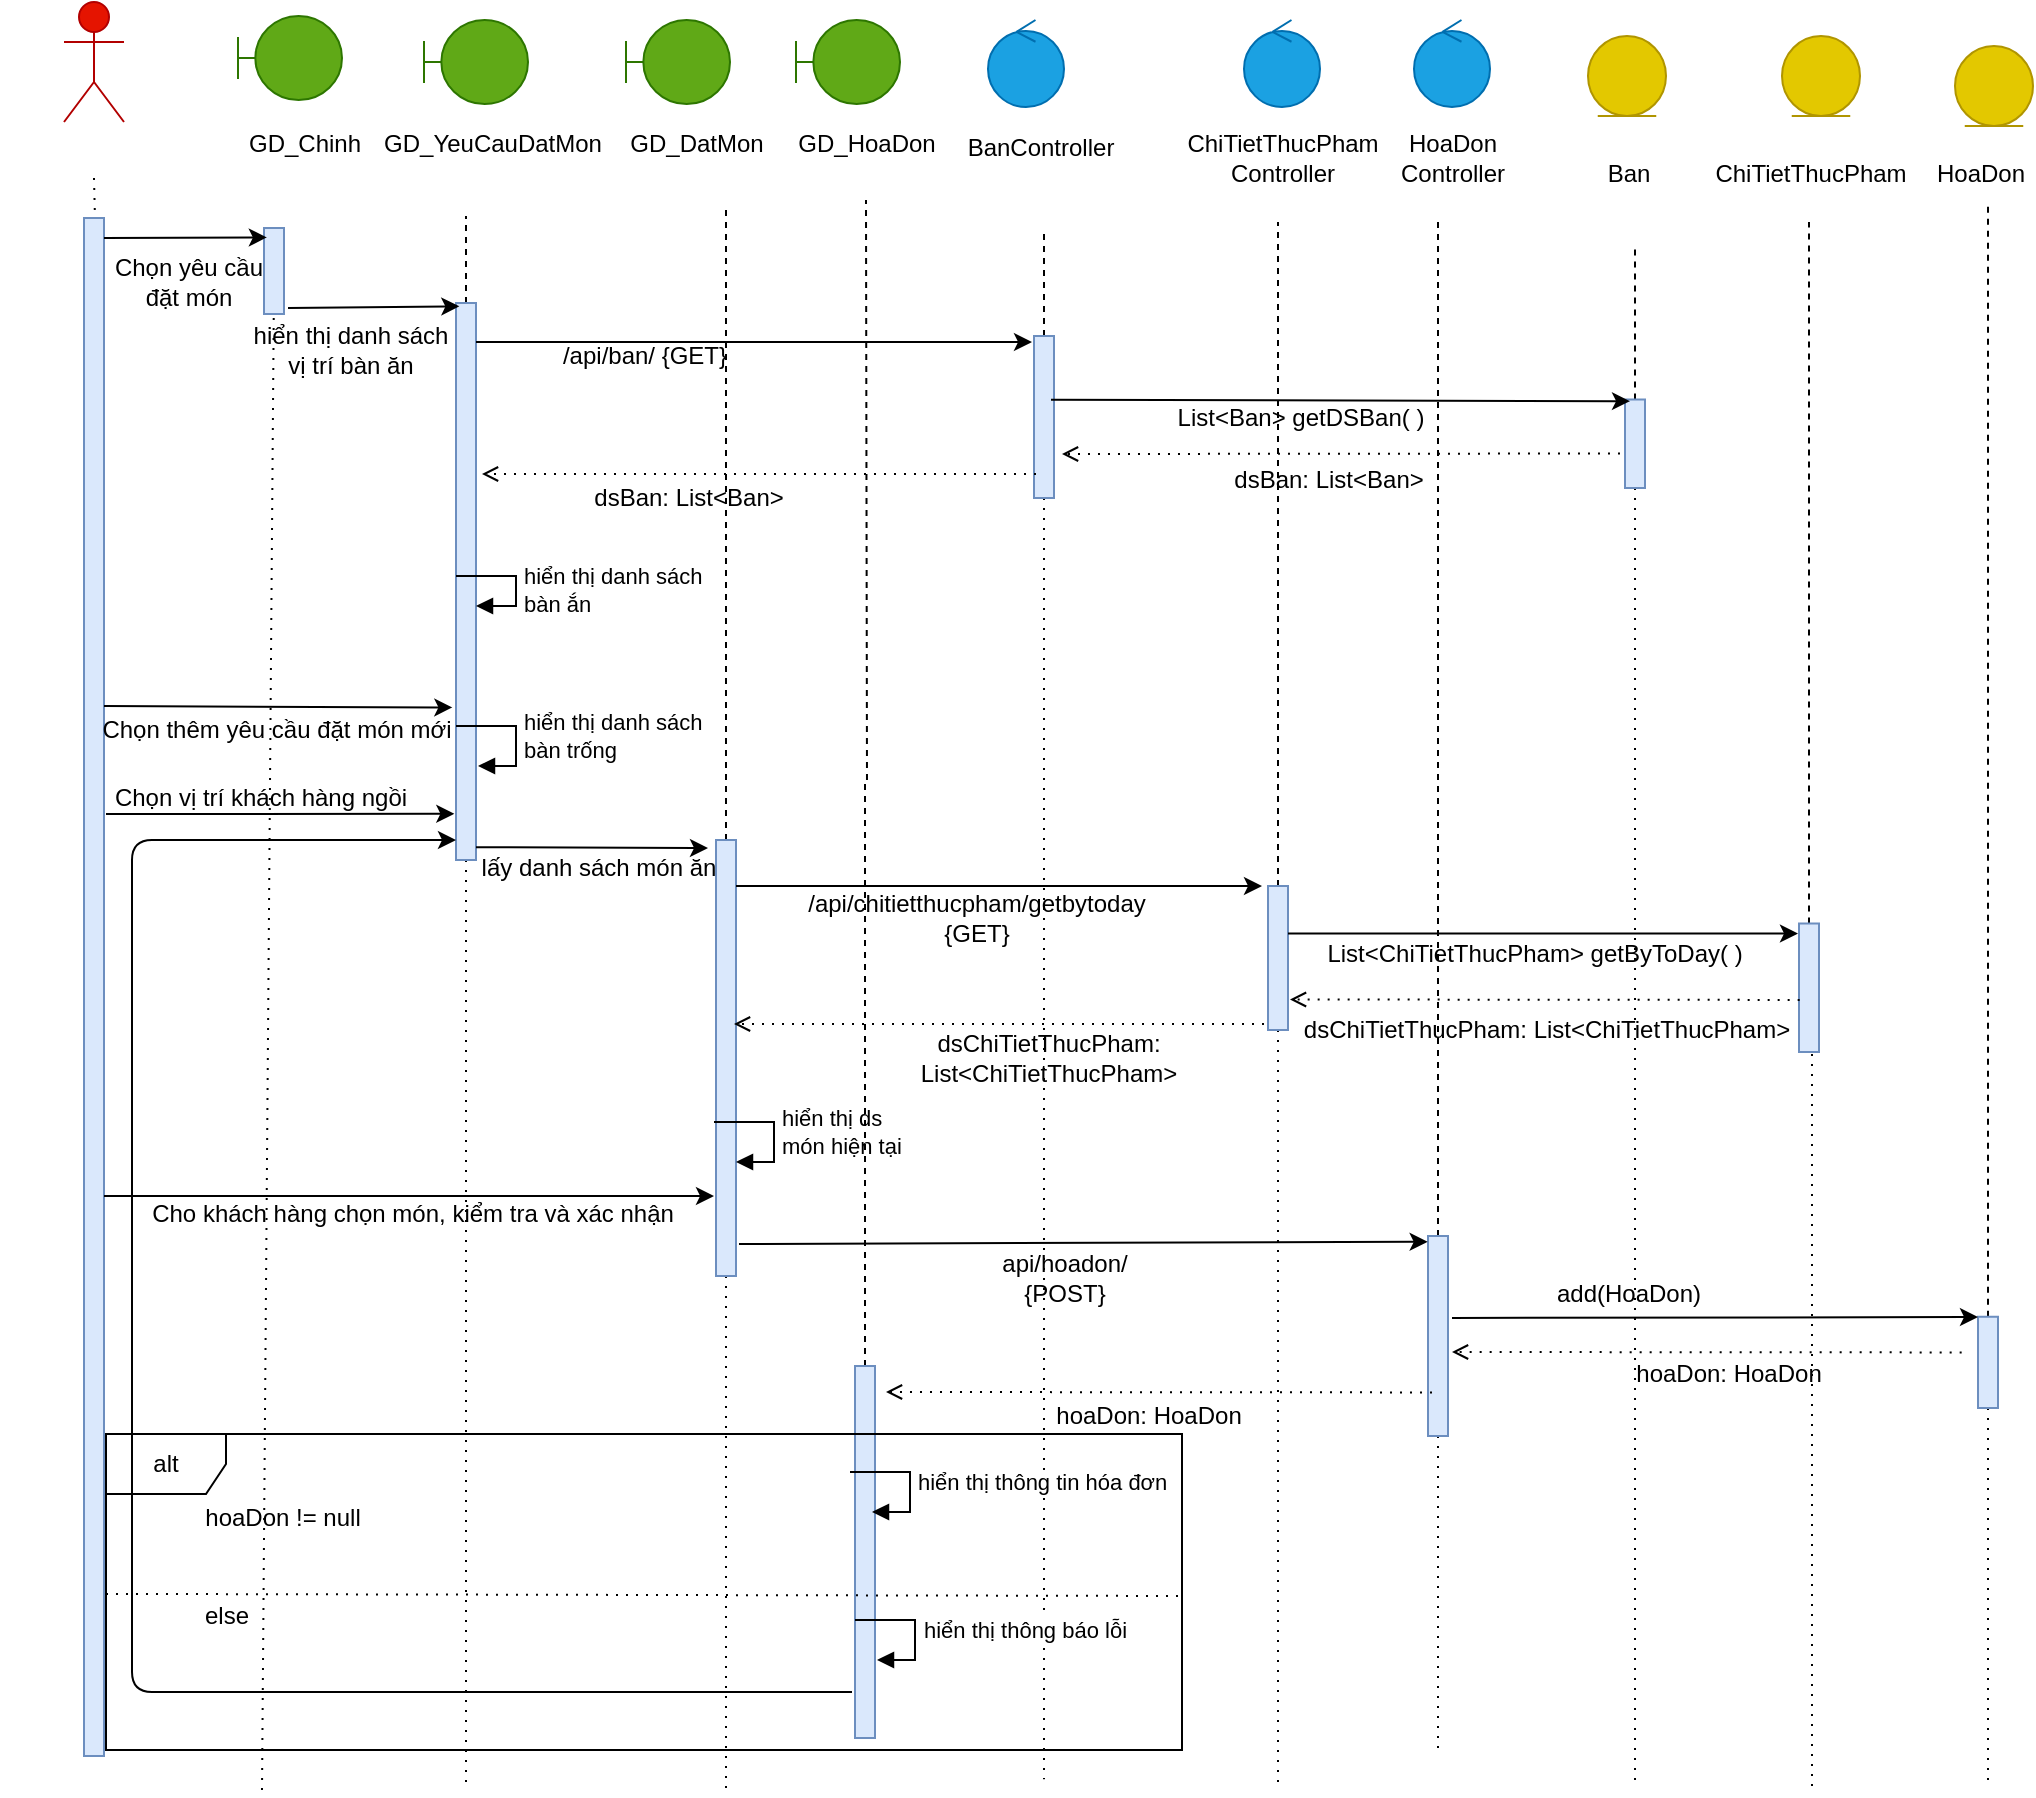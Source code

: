 <mxfile version="15.2.7" type="device"><diagram id="ERFQ7OpjXAGImZLATS9w" name="Page-1"><mxGraphModel dx="1240" dy="786" grid="0" gridSize="10" guides="1" tooltips="1" connect="1" arrows="1" fold="1" page="0" pageScale="1" pageWidth="850" pageHeight="1100" math="0" shadow="0"><root><mxCell id="0"/><mxCell id="1" parent="0"/><mxCell id="kfIcSGDgJSHmvQYugzZK-6" value="" style="edgeStyle=orthogonalEdgeStyle;rounded=0;orthogonalLoop=1;jettySize=auto;html=1;endArrow=none;endFill=0;dashed=1;dashPattern=1 4;" edge="1" parent="1" target="kfIcSGDgJSHmvQYugzZK-5"><mxGeometry relative="1" as="geometry"><mxPoint x="141" y="134" as="sourcePoint"/></mxGeometry></mxCell><mxCell id="kfIcSGDgJSHmvQYugzZK-1" value="NhanVienPhucVu" style="shape=umlActor;verticalLabelPosition=bottom;verticalAlign=top;html=1;fillColor=#e51400;strokeColor=#B20000;fontColor=#ffffff;" vertex="1" parent="1"><mxGeometry x="126" y="46" width="30" height="60" as="geometry"/></mxCell><mxCell id="kfIcSGDgJSHmvQYugzZK-2" value="" style="shape=umlBoundary;whiteSpace=wrap;html=1;fillColor=#60a917;strokeColor=#2D7600;fontColor=#ffffff;" vertex="1" parent="1"><mxGeometry x="213" y="53" width="52" height="42" as="geometry"/></mxCell><mxCell id="kfIcSGDgJSHmvQYugzZK-3" value="GD_Chinh" style="text;html=1;align=center;verticalAlign=middle;resizable=0;points=[];autosize=1;strokeColor=none;fillColor=none;" vertex="1" parent="1"><mxGeometry x="213" y="108" width="66" height="18" as="geometry"/></mxCell><mxCell id="kfIcSGDgJSHmvQYugzZK-4" value="" style="shape=umlBoundary;whiteSpace=wrap;html=1;fillColor=#60a917;strokeColor=#2D7600;fontColor=#ffffff;" vertex="1" parent="1"><mxGeometry x="306" y="55" width="52" height="42" as="geometry"/></mxCell><mxCell id="kfIcSGDgJSHmvQYugzZK-5" value="" style="html=1;points=[];perimeter=orthogonalPerimeter;fillColor=#dae8fc;strokeColor=#6c8ebf;" vertex="1" parent="1"><mxGeometry x="136" y="154" width="10" height="769" as="geometry"/></mxCell><mxCell id="kfIcSGDgJSHmvQYugzZK-7" value="" style="html=1;points=[];perimeter=orthogonalPerimeter;fillColor=#dae8fc;strokeColor=#6c8ebf;" vertex="1" parent="1"><mxGeometry x="226" y="159" width="10" height="43" as="geometry"/></mxCell><mxCell id="kfIcSGDgJSHmvQYugzZK-9" value="" style="endArrow=classic;html=1;entryX=0.143;entryY=0.11;entryDx=0;entryDy=0;entryPerimeter=0;" edge="1" parent="1" target="kfIcSGDgJSHmvQYugzZK-7"><mxGeometry width="50" height="50" relative="1" as="geometry"><mxPoint x="146" y="164" as="sourcePoint"/><mxPoint x="225" y="169" as="targetPoint"/></mxGeometry></mxCell><mxCell id="kfIcSGDgJSHmvQYugzZK-10" value="Chọn yêu cầu &lt;br&gt;đặt món" style="text;html=1;align=center;verticalAlign=middle;resizable=0;points=[];autosize=1;strokeColor=none;fillColor=none;" vertex="1" parent="1"><mxGeometry x="146" y="170" width="84" height="32" as="geometry"/></mxCell><mxCell id="kfIcSGDgJSHmvQYugzZK-11" value="GD_YeuCauDatMon" style="text;html=1;align=center;verticalAlign=middle;resizable=0;points=[];autosize=1;strokeColor=none;fillColor=none;" vertex="1" parent="1"><mxGeometry x="280" y="108" width="119" height="18" as="geometry"/></mxCell><mxCell id="kfIcSGDgJSHmvQYugzZK-114" style="edgeStyle=orthogonalEdgeStyle;rounded=0;orthogonalLoop=1;jettySize=auto;html=1;dashed=1;endArrow=none;endFill=0;strokeWidth=1;" edge="1" parent="1" source="kfIcSGDgJSHmvQYugzZK-13"><mxGeometry relative="1" as="geometry"><mxPoint x="327" y="153" as="targetPoint"/></mxGeometry></mxCell><mxCell id="kfIcSGDgJSHmvQYugzZK-140" style="edgeStyle=orthogonalEdgeStyle;rounded=0;orthogonalLoop=1;jettySize=auto;html=1;dashed=1;dashPattern=1 4;endArrow=none;endFill=0;strokeWidth=1;" edge="1" parent="1" source="kfIcSGDgJSHmvQYugzZK-13"><mxGeometry relative="1" as="geometry"><mxPoint x="327.0" y="938" as="targetPoint"/></mxGeometry></mxCell><mxCell id="kfIcSGDgJSHmvQYugzZK-13" value="" style="html=1;points=[];perimeter=orthogonalPerimeter;fillColor=#dae8fc;strokeColor=#6c8ebf;" vertex="1" parent="1"><mxGeometry x="322" y="196.5" width="10" height="278.5" as="geometry"/></mxCell><mxCell id="kfIcSGDgJSHmvQYugzZK-15" value="" style="endArrow=classic;html=1;exitX=1.2;exitY=0.93;exitDx=0;exitDy=0;exitPerimeter=0;entryX=0.167;entryY=0.006;entryDx=0;entryDy=0;entryPerimeter=0;" edge="1" parent="1" source="kfIcSGDgJSHmvQYugzZK-7" target="kfIcSGDgJSHmvQYugzZK-13"><mxGeometry width="50" height="50" relative="1" as="geometry"><mxPoint x="230" y="279" as="sourcePoint"/><mxPoint x="321" y="203" as="targetPoint"/></mxGeometry></mxCell><mxCell id="kfIcSGDgJSHmvQYugzZK-16" value="hiển thị danh sách&lt;br&gt;vị trí bàn ăn" style="text;html=1;align=center;verticalAlign=middle;resizable=0;points=[];autosize=1;strokeColor=none;fillColor=none;" vertex="1" parent="1"><mxGeometry x="215" y="204" width="107" height="32" as="geometry"/></mxCell><mxCell id="kfIcSGDgJSHmvQYugzZK-18" value="" style="endArrow=none;dashed=1;html=1;dashPattern=1 4;strokeWidth=1;entryX=0.486;entryY=1.027;entryDx=0;entryDy=0;entryPerimeter=0;startArrow=none;" edge="1" parent="1" target="kfIcSGDgJSHmvQYugzZK-7"><mxGeometry width="50" height="50" relative="1" as="geometry"><mxPoint x="225" y="940" as="sourcePoint"/><mxPoint x="236" y="203" as="targetPoint"/></mxGeometry></mxCell><mxCell id="kfIcSGDgJSHmvQYugzZK-25" value="" style="endArrow=classic;html=1;strokeWidth=1;exitX=1.017;exitY=0.252;exitDx=0;exitDy=0;exitPerimeter=0;entryX=-0.167;entryY=0.14;entryDx=0;entryDy=0;entryPerimeter=0;" edge="1" parent="1"><mxGeometry width="50" height="50" relative="1" as="geometry"><mxPoint x="146.0" y="398.002" as="sourcePoint"/><mxPoint x="320.16" y="398.74" as="targetPoint"/></mxGeometry></mxCell><mxCell id="kfIcSGDgJSHmvQYugzZK-26" value="Chọn thêm yêu cầu đặt món mới" style="text;html=1;align=center;verticalAlign=middle;resizable=0;points=[];autosize=1;strokeColor=none;fillColor=none;" vertex="1" parent="1"><mxGeometry x="139" y="401" width="185" height="18" as="geometry"/></mxCell><mxCell id="kfIcSGDgJSHmvQYugzZK-27" value="" style="shape=umlBoundary;whiteSpace=wrap;html=1;fillColor=#60a917;strokeColor=#2D7600;fontColor=#ffffff;" vertex="1" parent="1"><mxGeometry x="407" y="55" width="52" height="42" as="geometry"/></mxCell><mxCell id="kfIcSGDgJSHmvQYugzZK-28" value="GD_DatMon" style="text;html=1;align=center;verticalAlign=middle;resizable=0;points=[];autosize=1;strokeColor=none;fillColor=none;" vertex="1" parent="1"><mxGeometry x="403" y="108" width="77" height="18" as="geometry"/></mxCell><mxCell id="kfIcSGDgJSHmvQYugzZK-35" value="" style="ellipse;shape=umlControl;whiteSpace=wrap;html=1;strokeWidth=1;fillColor=#1ba1e2;strokeColor=#006EAF;fontColor=#ffffff;" vertex="1" parent="1"><mxGeometry x="588" y="55" width="38" height="43.5" as="geometry"/></mxCell><mxCell id="kfIcSGDgJSHmvQYugzZK-36" value="BanController" style="text;html=1;align=center;verticalAlign=middle;resizable=0;points=[];autosize=1;strokeColor=none;fillColor=none;" vertex="1" parent="1"><mxGeometry x="572" y="109.75" width="83" height="18" as="geometry"/></mxCell><mxCell id="kfIcSGDgJSHmvQYugzZK-38" value="" style="ellipse;shape=umlControl;whiteSpace=wrap;html=1;strokeWidth=1;fillColor=#1ba1e2;strokeColor=#006EAF;fontColor=#ffffff;" vertex="1" parent="1"><mxGeometry x="716" y="55" width="38" height="43.5" as="geometry"/></mxCell><mxCell id="kfIcSGDgJSHmvQYugzZK-39" value="ChiTietThucPham&lt;br&gt;Controller" style="text;html=1;align=center;verticalAlign=middle;resizable=0;points=[];autosize=1;strokeColor=none;fillColor=none;" vertex="1" parent="1"><mxGeometry x="682" y="108" width="106" height="32" as="geometry"/></mxCell><mxCell id="kfIcSGDgJSHmvQYugzZK-40" value="" style="ellipse;shape=umlControl;whiteSpace=wrap;html=1;strokeWidth=1;fillColor=#1ba1e2;strokeColor=#006EAF;fontColor=#ffffff;" vertex="1" parent="1"><mxGeometry x="801" y="55" width="38" height="43.5" as="geometry"/></mxCell><mxCell id="kfIcSGDgJSHmvQYugzZK-41" value="HoaDon&lt;br&gt;Controller" style="text;html=1;align=center;verticalAlign=middle;resizable=0;points=[];autosize=1;strokeColor=none;fillColor=none;" vertex="1" parent="1"><mxGeometry x="789" y="108" width="62" height="32" as="geometry"/></mxCell><mxCell id="kfIcSGDgJSHmvQYugzZK-43" value="" style="ellipse;shape=umlEntity;whiteSpace=wrap;html=1;strokeWidth=1;fillColor=#e3c800;strokeColor=#B09500;fontColor=#000000;" vertex="1" parent="1"><mxGeometry x="888" y="63" width="39" height="40" as="geometry"/></mxCell><mxCell id="kfIcSGDgJSHmvQYugzZK-44" value="Ban" style="text;html=1;align=center;verticalAlign=middle;resizable=0;points=[];autosize=1;strokeColor=none;fillColor=none;" vertex="1" parent="1"><mxGeometry x="892" y="122.75" width="31" height="18" as="geometry"/></mxCell><mxCell id="kfIcSGDgJSHmvQYugzZK-45" value="" style="ellipse;shape=umlEntity;whiteSpace=wrap;html=1;strokeWidth=1;fillColor=#e3c800;strokeColor=#B09500;fontColor=#000000;" vertex="1" parent="1"><mxGeometry x="985" y="63" width="39" height="40" as="geometry"/></mxCell><mxCell id="kfIcSGDgJSHmvQYugzZK-46" value="ChiTietThucPham" style="text;html=1;align=center;verticalAlign=middle;resizable=0;points=[];autosize=1;strokeColor=none;fillColor=none;" vertex="1" parent="1"><mxGeometry x="945.5" y="122.75" width="106" height="18" as="geometry"/></mxCell><mxCell id="kfIcSGDgJSHmvQYugzZK-47" value="" style="ellipse;shape=umlEntity;whiteSpace=wrap;html=1;strokeWidth=1;fillColor=#e3c800;strokeColor=#B09500;fontColor=#000000;" vertex="1" parent="1"><mxGeometry x="1071.5" y="68" width="39" height="40" as="geometry"/></mxCell><mxCell id="kfIcSGDgJSHmvQYugzZK-48" value="HoaDon" style="text;html=1;align=center;verticalAlign=middle;resizable=0;points=[];autosize=1;strokeColor=none;fillColor=none;" vertex="1" parent="1"><mxGeometry x="1056.5" y="122.75" width="54" height="18" as="geometry"/></mxCell><mxCell id="kfIcSGDgJSHmvQYugzZK-115" style="edgeStyle=orthogonalEdgeStyle;rounded=0;orthogonalLoop=1;jettySize=auto;html=1;dashed=1;endArrow=none;endFill=0;strokeWidth=1;" edge="1" parent="1" source="kfIcSGDgJSHmvQYugzZK-49"><mxGeometry relative="1" as="geometry"><mxPoint x="616" y="159" as="targetPoint"/></mxGeometry></mxCell><mxCell id="kfIcSGDgJSHmvQYugzZK-138" style="edgeStyle=orthogonalEdgeStyle;rounded=0;orthogonalLoop=1;jettySize=auto;html=1;dashed=1;dashPattern=1 4;endArrow=none;endFill=0;strokeWidth=1;" edge="1" parent="1" source="kfIcSGDgJSHmvQYugzZK-49"><mxGeometry relative="1" as="geometry"><mxPoint x="616" y="934.667" as="targetPoint"/></mxGeometry></mxCell><mxCell id="kfIcSGDgJSHmvQYugzZK-49" value="" style="html=1;points=[];perimeter=orthogonalPerimeter;fillColor=#dae8fc;strokeColor=#6c8ebf;" vertex="1" parent="1"><mxGeometry x="611" y="213" width="10" height="81" as="geometry"/></mxCell><mxCell id="kfIcSGDgJSHmvQYugzZK-51" value="" style="endArrow=classic;html=1;strokeWidth=1;" edge="1" parent="1"><mxGeometry width="50" height="50" relative="1" as="geometry"><mxPoint x="332" y="216" as="sourcePoint"/><mxPoint x="610" y="216" as="targetPoint"/></mxGeometry></mxCell><mxCell id="kfIcSGDgJSHmvQYugzZK-116" style="edgeStyle=orthogonalEdgeStyle;rounded=0;orthogonalLoop=1;jettySize=auto;html=1;dashed=1;endArrow=none;endFill=0;strokeWidth=1;" edge="1" parent="1" source="kfIcSGDgJSHmvQYugzZK-53"><mxGeometry relative="1" as="geometry"><mxPoint x="911.5" y="168" as="targetPoint"/></mxGeometry></mxCell><mxCell id="kfIcSGDgJSHmvQYugzZK-135" style="edgeStyle=orthogonalEdgeStyle;rounded=0;orthogonalLoop=1;jettySize=auto;html=1;dashed=1;dashPattern=1 4;endArrow=none;endFill=0;strokeWidth=1;" edge="1" parent="1" source="kfIcSGDgJSHmvQYugzZK-53"><mxGeometry relative="1" as="geometry"><mxPoint x="911.5" y="936.857" as="targetPoint"/></mxGeometry></mxCell><mxCell id="kfIcSGDgJSHmvQYugzZK-53" value="" style="html=1;points=[];perimeter=orthogonalPerimeter;fillColor=#dae8fc;strokeColor=#6c8ebf;" vertex="1" parent="1"><mxGeometry x="906.5" y="244.75" width="10" height="44.25" as="geometry"/></mxCell><mxCell id="kfIcSGDgJSHmvQYugzZK-55" value="/api/ban/ {GET}" style="text;html=1;align=center;verticalAlign=middle;resizable=0;points=[];autosize=1;strokeColor=none;fillColor=none;" vertex="1" parent="1"><mxGeometry x="370" y="214" width="92" height="18" as="geometry"/></mxCell><mxCell id="kfIcSGDgJSHmvQYugzZK-57" value="" style="endArrow=classic;html=1;strokeWidth=1;entryX=0.25;entryY=0.019;entryDx=0;entryDy=0;entryPerimeter=0;" edge="1" parent="1" target="kfIcSGDgJSHmvQYugzZK-53"><mxGeometry width="50" height="50" relative="1" as="geometry"><mxPoint x="619.5" y="244.82" as="sourcePoint"/><mxPoint x="904" y="248.75" as="targetPoint"/></mxGeometry></mxCell><mxCell id="kfIcSGDgJSHmvQYugzZK-58" value="List&amp;lt;Ban&amp;gt; getDSBan( )" style="text;html=1;align=center;verticalAlign=middle;resizable=0;points=[];autosize=1;strokeColor=none;fillColor=none;" vertex="1" parent="1"><mxGeometry x="677" y="244.75" width="133" height="18" as="geometry"/></mxCell><mxCell id="kfIcSGDgJSHmvQYugzZK-60" value="" style="endArrow=open;html=1;strokeWidth=1;dashed=1;dashPattern=1 4;endFill=0;" edge="1" parent="1"><mxGeometry width="50" height="50" relative="1" as="geometry"><mxPoint x="904" y="271.75" as="sourcePoint"/><mxPoint x="625" y="272" as="targetPoint"/></mxGeometry></mxCell><mxCell id="kfIcSGDgJSHmvQYugzZK-61" value="dsBan: List&amp;lt;Ban&amp;gt;" style="text;html=1;align=center;verticalAlign=middle;resizable=0;points=[];autosize=1;strokeColor=none;fillColor=none;" vertex="1" parent="1"><mxGeometry x="385" y="285" width="105" height="18" as="geometry"/></mxCell><mxCell id="kfIcSGDgJSHmvQYugzZK-62" value="" style="endArrow=open;html=1;strokeWidth=1;dashed=1;dashPattern=1 4;endFill=0;" edge="1" parent="1"><mxGeometry width="50" height="50" relative="1" as="geometry"><mxPoint x="612" y="282" as="sourcePoint"/><mxPoint x="335" y="282" as="targetPoint"/></mxGeometry></mxCell><mxCell id="kfIcSGDgJSHmvQYugzZK-67" value="hiển thị danh sách &lt;br&gt;bàn ắn" style="edgeStyle=orthogonalEdgeStyle;html=1;align=left;spacingLeft=2;endArrow=block;rounded=0;entryX=1;entryY=0;strokeWidth=1;" edge="1" parent="1"><mxGeometry x="0.139" relative="1" as="geometry"><mxPoint x="322" y="333" as="sourcePoint"/><Array as="points"><mxPoint x="352" y="333"/><mxPoint x="352" y="348"/></Array><mxPoint x="332" y="348" as="targetPoint"/><mxPoint as="offset"/></mxGeometry></mxCell><mxCell id="kfIcSGDgJSHmvQYugzZK-73" value="hiển thị danh sách&lt;br&gt;bàn trống" style="edgeStyle=orthogonalEdgeStyle;html=1;align=left;spacingLeft=2;endArrow=block;rounded=0;strokeWidth=1;" edge="1" parent="1"><mxGeometry relative="1" as="geometry"><mxPoint x="322" y="408" as="sourcePoint"/><Array as="points"><mxPoint x="352" y="408"/></Array><mxPoint x="333" y="428" as="targetPoint"/></mxGeometry></mxCell><mxCell id="kfIcSGDgJSHmvQYugzZK-75" value="" style="endArrow=classic;html=1;strokeWidth=1;entryX=-0.083;entryY=0.917;entryDx=0;entryDy=0;entryPerimeter=0;" edge="1" parent="1" target="kfIcSGDgJSHmvQYugzZK-13"><mxGeometry width="50" height="50" relative="1" as="geometry"><mxPoint x="147" y="452" as="sourcePoint"/><mxPoint x="294" y="475" as="targetPoint"/></mxGeometry></mxCell><mxCell id="kfIcSGDgJSHmvQYugzZK-76" value="Chọn vị trí khách hàng ngồi" style="text;html=1;align=center;verticalAlign=middle;resizable=0;points=[];autosize=1;strokeColor=none;fillColor=none;" vertex="1" parent="1"><mxGeometry x="146" y="435" width="156" height="18" as="geometry"/></mxCell><mxCell id="kfIcSGDgJSHmvQYugzZK-118" style="edgeStyle=orthogonalEdgeStyle;rounded=0;orthogonalLoop=1;jettySize=auto;html=1;dashed=1;endArrow=none;endFill=0;strokeWidth=1;" edge="1" parent="1" source="kfIcSGDgJSHmvQYugzZK-78"><mxGeometry relative="1" as="geometry"><mxPoint x="733" y="156" as="targetPoint"/></mxGeometry></mxCell><mxCell id="kfIcSGDgJSHmvQYugzZK-134" style="edgeStyle=orthogonalEdgeStyle;rounded=0;orthogonalLoop=1;jettySize=auto;html=1;dashed=1;dashPattern=1 4;endArrow=none;endFill=0;strokeWidth=1;" edge="1" parent="1" source="kfIcSGDgJSHmvQYugzZK-78"><mxGeometry relative="1" as="geometry"><mxPoint x="733" y="938" as="targetPoint"/></mxGeometry></mxCell><mxCell id="kfIcSGDgJSHmvQYugzZK-78" value="" style="html=1;points=[];perimeter=orthogonalPerimeter;fillColor=#dae8fc;strokeColor=#6c8ebf;" vertex="1" parent="1"><mxGeometry x="728" y="488" width="10" height="72" as="geometry"/></mxCell><mxCell id="kfIcSGDgJSHmvQYugzZK-119" style="edgeStyle=orthogonalEdgeStyle;rounded=0;orthogonalLoop=1;jettySize=auto;html=1;dashed=1;endArrow=none;endFill=0;strokeWidth=1;" edge="1" parent="1" source="kfIcSGDgJSHmvQYugzZK-80"><mxGeometry relative="1" as="geometry"><mxPoint x="457" y="150" as="targetPoint"/></mxGeometry></mxCell><mxCell id="kfIcSGDgJSHmvQYugzZK-139" style="edgeStyle=orthogonalEdgeStyle;rounded=0;orthogonalLoop=1;jettySize=auto;html=1;dashed=1;dashPattern=1 4;endArrow=none;endFill=0;strokeWidth=1;" edge="1" parent="1" source="kfIcSGDgJSHmvQYugzZK-80"><mxGeometry relative="1" as="geometry"><mxPoint x="457.0" y="941.333" as="targetPoint"/></mxGeometry></mxCell><mxCell id="kfIcSGDgJSHmvQYugzZK-80" value="" style="html=1;points=[];perimeter=orthogonalPerimeter;fillColor=#dae8fc;strokeColor=#6c8ebf;" vertex="1" parent="1"><mxGeometry x="452" y="465" width="10" height="218" as="geometry"/></mxCell><mxCell id="kfIcSGDgJSHmvQYugzZK-81" value="" style="endArrow=classic;html=1;strokeWidth=1;exitX=1;exitY=0.977;exitDx=0;exitDy=0;exitPerimeter=0;" edge="1" parent="1" source="kfIcSGDgJSHmvQYugzZK-13"><mxGeometry width="50" height="50" relative="1" as="geometry"><mxPoint x="328.92" y="474.996" as="sourcePoint"/><mxPoint x="448" y="469" as="targetPoint"/></mxGeometry></mxCell><mxCell id="kfIcSGDgJSHmvQYugzZK-82" value="lấy danh sách món ăn" style="text;html=1;align=center;verticalAlign=middle;resizable=0;points=[];autosize=1;strokeColor=none;fillColor=none;" vertex="1" parent="1"><mxGeometry x="329" y="470" width="127" height="18" as="geometry"/></mxCell><mxCell id="kfIcSGDgJSHmvQYugzZK-83" value="" style="endArrow=classic;html=1;strokeWidth=1;exitX=1;exitY=0.977;exitDx=0;exitDy=0;exitPerimeter=0;" edge="1" parent="1"><mxGeometry width="50" height="50" relative="1" as="geometry"><mxPoint x="462" y="488.004" as="sourcePoint"/><mxPoint x="725" y="488" as="targetPoint"/></mxGeometry></mxCell><mxCell id="kfIcSGDgJSHmvQYugzZK-84" value="/api/chitietthucpham/getbytoday&lt;br&gt;{GET}" style="text;html=1;align=center;verticalAlign=middle;resizable=0;points=[];autosize=1;strokeColor=none;fillColor=none;" vertex="1" parent="1"><mxGeometry x="492" y="488" width="179" height="32" as="geometry"/></mxCell><mxCell id="kfIcSGDgJSHmvQYugzZK-121" style="edgeStyle=orthogonalEdgeStyle;rounded=0;orthogonalLoop=1;jettySize=auto;html=1;dashed=1;endArrow=none;endFill=0;strokeWidth=1;" edge="1" parent="1" source="kfIcSGDgJSHmvQYugzZK-85"><mxGeometry relative="1" as="geometry"><mxPoint x="998.5" y="156" as="targetPoint"/></mxGeometry></mxCell><mxCell id="kfIcSGDgJSHmvQYugzZK-133" style="edgeStyle=orthogonalEdgeStyle;rounded=0;orthogonalLoop=1;jettySize=auto;html=1;dashed=1;dashPattern=1 4;endArrow=none;endFill=0;strokeWidth=1;exitX=0.65;exitY=1.016;exitDx=0;exitDy=0;exitPerimeter=0;" edge="1" parent="1" source="kfIcSGDgJSHmvQYugzZK-85"><mxGeometry relative="1" as="geometry"><mxPoint x="1000" y="940" as="targetPoint"/><Array as="points"><mxPoint x="1000" y="940"/></Array></mxGeometry></mxCell><mxCell id="kfIcSGDgJSHmvQYugzZK-85" value="" style="html=1;points=[];perimeter=orthogonalPerimeter;fillColor=#dae8fc;strokeColor=#6c8ebf;" vertex="1" parent="1"><mxGeometry x="993.5" y="506.75" width="10" height="64.25" as="geometry"/></mxCell><mxCell id="kfIcSGDgJSHmvQYugzZK-86" value="" style="endArrow=classic;html=1;strokeWidth=1;exitX=1;exitY=0.977;exitDx=0;exitDy=0;exitPerimeter=0;" edge="1" parent="1"><mxGeometry width="50" height="50" relative="1" as="geometry"><mxPoint x="738" y="511.755" as="sourcePoint"/><mxPoint x="993" y="511.75" as="targetPoint"/></mxGeometry></mxCell><mxCell id="kfIcSGDgJSHmvQYugzZK-87" value="List&amp;lt;ChiTietThucPham&amp;gt; getByToDay( )" style="text;html=1;align=center;verticalAlign=middle;resizable=0;points=[];autosize=1;strokeColor=none;fillColor=none;" vertex="1" parent="1"><mxGeometry x="752" y="512.75" width="218" height="18" as="geometry"/></mxCell><mxCell id="kfIcSGDgJSHmvQYugzZK-88" value="dsBan: List&amp;lt;Ban&amp;gt;" style="text;html=1;align=center;verticalAlign=middle;resizable=0;points=[];autosize=1;strokeColor=none;fillColor=none;" vertex="1" parent="1"><mxGeometry x="705" y="275.75" width="105" height="18" as="geometry"/></mxCell><mxCell id="kfIcSGDgJSHmvQYugzZK-89" value="" style="endArrow=open;html=1;strokeWidth=1;dashed=1;dashPattern=1 4;endFill=0;" edge="1" parent="1"><mxGeometry width="50" height="50" relative="1" as="geometry"><mxPoint x="993.83" y="544.96" as="sourcePoint"/><mxPoint x="739" y="544.75" as="targetPoint"/></mxGeometry></mxCell><mxCell id="kfIcSGDgJSHmvQYugzZK-90" value="dsChiTietThucPham: List&amp;lt;ChiTietThucPham&amp;gt;" style="text;html=1;align=center;verticalAlign=middle;resizable=0;points=[];autosize=1;strokeColor=none;fillColor=none;" vertex="1" parent="1"><mxGeometry x="740.5" y="550.75" width="253" height="18" as="geometry"/></mxCell><mxCell id="kfIcSGDgJSHmvQYugzZK-92" value="" style="endArrow=open;html=1;strokeWidth=1;dashed=1;dashPattern=1 4;endFill=0;" edge="1" parent="1"><mxGeometry width="50" height="50" relative="1" as="geometry"><mxPoint x="726" y="557" as="sourcePoint"/><mxPoint x="461" y="557" as="targetPoint"/></mxGeometry></mxCell><mxCell id="kfIcSGDgJSHmvQYugzZK-93" value="dsChiTietThucPham: &lt;br&gt;List&amp;lt;ChiTietThucPham&amp;gt;" style="text;html=1;align=center;verticalAlign=middle;resizable=0;points=[];autosize=1;strokeColor=none;fillColor=none;" vertex="1" parent="1"><mxGeometry x="549" y="558" width="138" height="32" as="geometry"/></mxCell><mxCell id="kfIcSGDgJSHmvQYugzZK-94" value="hiển thị ds&amp;nbsp;&lt;br&gt;món hiện tại" style="edgeStyle=orthogonalEdgeStyle;html=1;align=left;spacingLeft=2;endArrow=block;rounded=0;strokeWidth=1;" edge="1" parent="1"><mxGeometry relative="1" as="geometry"><mxPoint x="451" y="606.0" as="sourcePoint"/><Array as="points"><mxPoint x="481" y="606"/></Array><mxPoint x="462" y="626.0" as="targetPoint"/></mxGeometry></mxCell><mxCell id="kfIcSGDgJSHmvQYugzZK-95" value="" style="shape=umlBoundary;whiteSpace=wrap;html=1;fillColor=#60a917;strokeColor=#2D7600;fontColor=#ffffff;" vertex="1" parent="1"><mxGeometry x="492" y="55" width="52" height="42" as="geometry"/></mxCell><mxCell id="kfIcSGDgJSHmvQYugzZK-96" value="GD_HoaDon" style="text;html=1;align=center;verticalAlign=middle;resizable=0;points=[];autosize=1;strokeColor=none;fillColor=none;" vertex="1" parent="1"><mxGeometry x="487" y="108" width="79" height="18" as="geometry"/></mxCell><mxCell id="kfIcSGDgJSHmvQYugzZK-97" value="" style="endArrow=classic;html=1;strokeWidth=1;" edge="1" parent="1" source="kfIcSGDgJSHmvQYugzZK-5"><mxGeometry width="50" height="50" relative="1" as="geometry"><mxPoint x="146" y="680.12" as="sourcePoint"/><mxPoint x="451" y="643" as="targetPoint"/></mxGeometry></mxCell><mxCell id="kfIcSGDgJSHmvQYugzZK-98" value="Cho khách hàng chọn món, kiểm tra và xác nhận" style="text;html=1;align=center;verticalAlign=middle;resizable=0;points=[];autosize=1;strokeColor=none;fillColor=none;" vertex="1" parent="1"><mxGeometry x="164" y="643" width="271" height="18" as="geometry"/></mxCell><mxCell id="kfIcSGDgJSHmvQYugzZK-120" style="edgeStyle=orthogonalEdgeStyle;rounded=0;orthogonalLoop=1;jettySize=auto;html=1;dashed=1;endArrow=none;endFill=0;strokeWidth=1;" edge="1" parent="1" source="kfIcSGDgJSHmvQYugzZK-99"><mxGeometry relative="1" as="geometry"><mxPoint x="813" y="153" as="targetPoint"/></mxGeometry></mxCell><mxCell id="kfIcSGDgJSHmvQYugzZK-131" style="edgeStyle=orthogonalEdgeStyle;rounded=0;orthogonalLoop=1;jettySize=auto;html=1;dashed=1;dashPattern=1 4;endArrow=none;endFill=0;strokeWidth=1;" edge="1" parent="1" source="kfIcSGDgJSHmvQYugzZK-99"><mxGeometry relative="1" as="geometry"><mxPoint x="813" y="923" as="targetPoint"/></mxGeometry></mxCell><mxCell id="kfIcSGDgJSHmvQYugzZK-99" value="" style="html=1;points=[];perimeter=orthogonalPerimeter;fillColor=#dae8fc;strokeColor=#6c8ebf;" vertex="1" parent="1"><mxGeometry x="808" y="663" width="10" height="100" as="geometry"/></mxCell><mxCell id="kfIcSGDgJSHmvQYugzZK-100" value="" style="endArrow=classic;html=1;strokeWidth=1;entryX=-0.017;entryY=0.029;entryDx=0;entryDy=0;entryPerimeter=0;" edge="1" parent="1" target="kfIcSGDgJSHmvQYugzZK-99"><mxGeometry width="50" height="50" relative="1" as="geometry"><mxPoint x="463.5" y="667" as="sourcePoint"/><mxPoint x="768.5" y="667" as="targetPoint"/></mxGeometry></mxCell><mxCell id="kfIcSGDgJSHmvQYugzZK-101" value="api/hoadon/&lt;br&gt;{POST}" style="text;html=1;align=center;verticalAlign=middle;resizable=0;points=[];autosize=1;strokeColor=none;fillColor=none;" vertex="1" parent="1"><mxGeometry x="589" y="668" width="73" height="32" as="geometry"/></mxCell><mxCell id="kfIcSGDgJSHmvQYugzZK-122" style="edgeStyle=orthogonalEdgeStyle;rounded=0;orthogonalLoop=1;jettySize=auto;html=1;dashed=1;endArrow=none;endFill=0;strokeWidth=1;" edge="1" parent="1" source="kfIcSGDgJSHmvQYugzZK-102"><mxGeometry relative="1" as="geometry"><mxPoint x="1088" y="147" as="targetPoint"/></mxGeometry></mxCell><mxCell id="kfIcSGDgJSHmvQYugzZK-132" style="edgeStyle=orthogonalEdgeStyle;rounded=0;orthogonalLoop=1;jettySize=auto;html=1;dashed=1;dashPattern=1 4;endArrow=none;endFill=0;strokeWidth=1;" edge="1" parent="1" source="kfIcSGDgJSHmvQYugzZK-102"><mxGeometry relative="1" as="geometry"><mxPoint x="1088" y="937" as="targetPoint"/></mxGeometry></mxCell><mxCell id="kfIcSGDgJSHmvQYugzZK-102" value="" style="html=1;points=[];perimeter=orthogonalPerimeter;fillColor=#dae8fc;strokeColor=#6c8ebf;" vertex="1" parent="1"><mxGeometry x="1083" y="703.38" width="10" height="45.62" as="geometry"/></mxCell><mxCell id="kfIcSGDgJSHmvQYugzZK-103" value="" style="endArrow=classic;html=1;strokeWidth=1;entryX=0;entryY=0.003;entryDx=0;entryDy=0;entryPerimeter=0;" edge="1" parent="1" target="kfIcSGDgJSHmvQYugzZK-102"><mxGeometry width="50" height="50" relative="1" as="geometry"><mxPoint x="820" y="704" as="sourcePoint"/><mxPoint x="1058" y="704" as="targetPoint"/></mxGeometry></mxCell><mxCell id="kfIcSGDgJSHmvQYugzZK-104" value="add(HoaDon)" style="text;html=1;align=center;verticalAlign=middle;resizable=0;points=[];autosize=1;strokeColor=none;fillColor=none;" vertex="1" parent="1"><mxGeometry x="866.5" y="683" width="82" height="18" as="geometry"/></mxCell><mxCell id="kfIcSGDgJSHmvQYugzZK-106" value="" style="endArrow=open;html=1;strokeWidth=1;dashed=1;dashPattern=1 4;endFill=0;" edge="1" parent="1"><mxGeometry width="50" height="50" relative="1" as="geometry"><mxPoint x="1074.83" y="721.21" as="sourcePoint"/><mxPoint x="820" y="721" as="targetPoint"/></mxGeometry></mxCell><mxCell id="kfIcSGDgJSHmvQYugzZK-107" value="hoaDon: HoaDon" style="text;html=1;align=center;verticalAlign=middle;resizable=0;points=[];autosize=1;strokeColor=none;fillColor=none;" vertex="1" parent="1"><mxGeometry x="906.5" y="723" width="103" height="18" as="geometry"/></mxCell><mxCell id="kfIcSGDgJSHmvQYugzZK-113" style="edgeStyle=orthogonalEdgeStyle;rounded=0;orthogonalLoop=1;jettySize=auto;html=1;endArrow=none;endFill=0;strokeWidth=1;dashed=1;" edge="1" parent="1" source="kfIcSGDgJSHmvQYugzZK-110"><mxGeometry relative="1" as="geometry"><mxPoint x="527" y="145" as="targetPoint"/></mxGeometry></mxCell><mxCell id="kfIcSGDgJSHmvQYugzZK-110" value="" style="html=1;points=[];perimeter=orthogonalPerimeter;fillColor=#dae8fc;strokeColor=#6c8ebf;" vertex="1" parent="1"><mxGeometry x="521.5" y="728" width="10" height="186" as="geometry"/></mxCell><mxCell id="kfIcSGDgJSHmvQYugzZK-111" value="" style="endArrow=open;html=1;strokeWidth=1;dashed=1;dashPattern=1 4;endFill=0;" edge="1" parent="1"><mxGeometry width="50" height="50" relative="1" as="geometry"><mxPoint x="810" y="741.21" as="sourcePoint"/><mxPoint x="537" y="741" as="targetPoint"/></mxGeometry></mxCell><mxCell id="kfIcSGDgJSHmvQYugzZK-112" value="hoaDon: HoaDon" style="text;html=1;align=center;verticalAlign=middle;resizable=0;points=[];autosize=1;strokeColor=none;fillColor=none;" vertex="1" parent="1"><mxGeometry x="616" y="744" width="103" height="18" as="geometry"/></mxCell><mxCell id="kfIcSGDgJSHmvQYugzZK-123" value="alt" style="shape=umlFrame;whiteSpace=wrap;html=1;strokeWidth=1;" vertex="1" parent="1"><mxGeometry x="147" y="762" width="538" height="158" as="geometry"/></mxCell><mxCell id="kfIcSGDgJSHmvQYugzZK-124" value="hoaDon != null" style="text;html=1;align=center;verticalAlign=middle;resizable=0;points=[];autosize=1;strokeColor=none;fillColor=none;" vertex="1" parent="1"><mxGeometry x="191" y="795" width="88" height="18" as="geometry"/></mxCell><mxCell id="kfIcSGDgJSHmvQYugzZK-125" value="hiển thị thông tin hóa đơn" style="edgeStyle=orthogonalEdgeStyle;html=1;align=left;spacingLeft=2;endArrow=block;rounded=0;strokeWidth=1;" edge="1" parent="1"><mxGeometry relative="1" as="geometry"><mxPoint x="519" y="781" as="sourcePoint"/><Array as="points"><mxPoint x="549" y="781"/></Array><mxPoint x="530" y="801" as="targetPoint"/></mxGeometry></mxCell><mxCell id="kfIcSGDgJSHmvQYugzZK-126" value="" style="endArrow=none;html=1;strokeWidth=1;endFill=0;dashed=1;dashPattern=1 4;exitX=0;exitY=0.506;exitDx=0;exitDy=0;exitPerimeter=0;" edge="1" parent="1" source="kfIcSGDgJSHmvQYugzZK-123"><mxGeometry width="50" height="50" relative="1" as="geometry"><mxPoint x="188" y="839" as="sourcePoint"/><mxPoint x="686" y="843" as="targetPoint"/></mxGeometry></mxCell><mxCell id="kfIcSGDgJSHmvQYugzZK-127" value="else" style="text;html=1;align=center;verticalAlign=middle;resizable=0;points=[];autosize=1;strokeColor=none;fillColor=none;" vertex="1" parent="1"><mxGeometry x="191" y="844" width="32" height="18" as="geometry"/></mxCell><mxCell id="kfIcSGDgJSHmvQYugzZK-128" value="hiển thị thông báo lỗi" style="edgeStyle=orthogonalEdgeStyle;html=1;align=left;spacingLeft=2;endArrow=block;rounded=0;strokeWidth=1;" edge="1" parent="1"><mxGeometry relative="1" as="geometry"><mxPoint x="521.5" y="855" as="sourcePoint"/><Array as="points"><mxPoint x="551.5" y="855"/></Array><mxPoint x="532.5" y="875" as="targetPoint"/></mxGeometry></mxCell><mxCell id="kfIcSGDgJSHmvQYugzZK-130" value="" style="endArrow=classic;html=1;strokeWidth=1;" edge="1" parent="1"><mxGeometry width="50" height="50" relative="1" as="geometry"><mxPoint x="520" y="891" as="sourcePoint"/><mxPoint x="322" y="465" as="targetPoint"/><Array as="points"><mxPoint x="160" y="891"/><mxPoint x="160" y="465"/></Array></mxGeometry></mxCell></root></mxGraphModel></diagram></mxfile>